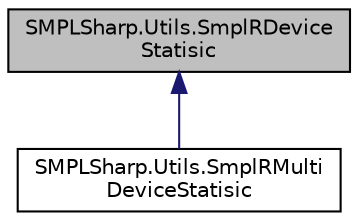 digraph "SMPLSharp.Utils.SmplRDeviceStatisic"
{
  edge [fontname="Helvetica",fontsize="10",labelfontname="Helvetica",labelfontsize="10"];
  node [fontname="Helvetica",fontsize="10",shape=record];
  Node1 [label="SMPLSharp.Utils.SmplRDevice\lStatisic",height=0.2,width=0.4,color="black", fillcolor="grey75", style="filled" fontcolor="black"];
  Node1 -> Node2 [dir="back",color="midnightblue",fontsize="10",style="solid",fontname="Helvetica"];
  Node2 [label="SMPLSharp.Utils.SmplRMulti\lDeviceStatisic",height=0.2,width=0.4,color="black", fillcolor="white", style="filled",URL="$de/d2e/class_s_m_p_l_sharp_1_1_utils_1_1_smpl_r_multi_device_statisic.html",tooltip="Статистика по многоканальному прибору "];
}

